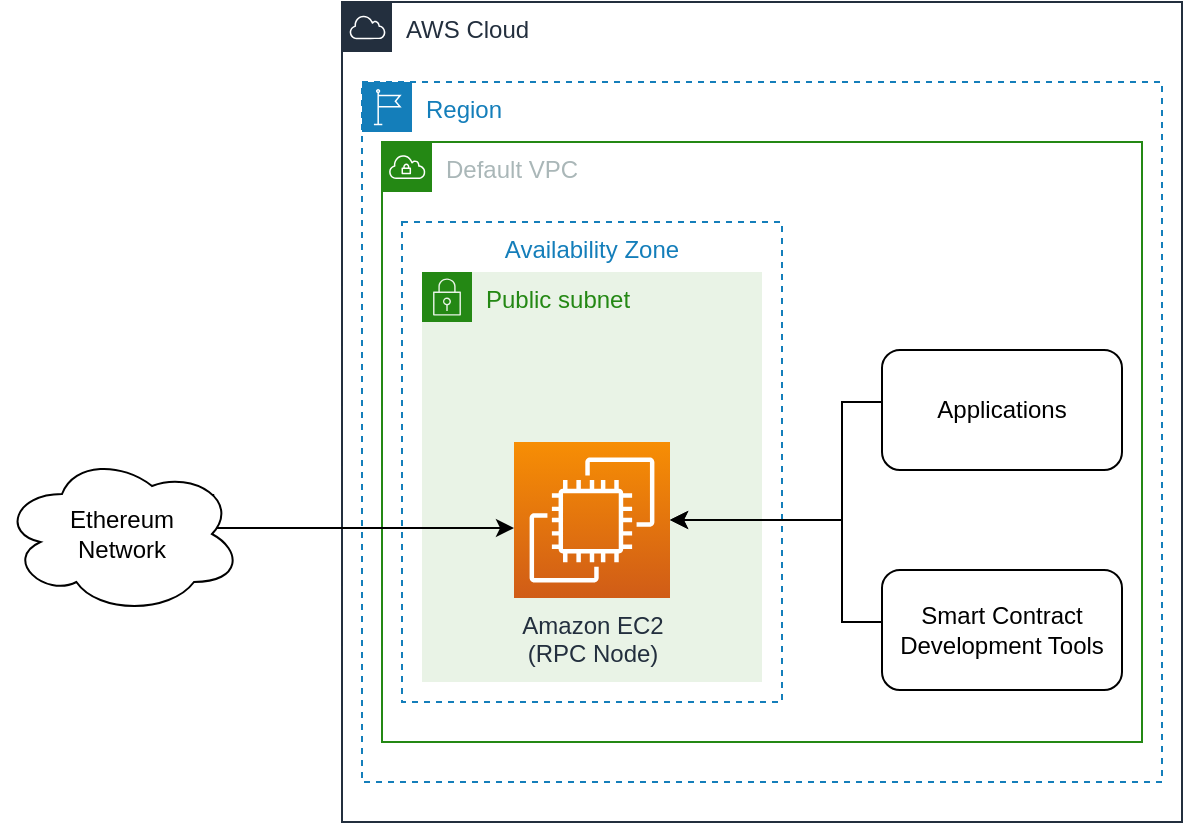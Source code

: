 <mxfile version="21.2.8" type="device" pages="3">
  <diagram name="PoC" id="fSXS_aCnG2fy4KnrYW53">
    <mxGraphModel dx="1306" dy="894" grid="1" gridSize="10" guides="1" tooltips="1" connect="1" arrows="1" fold="1" page="1" pageScale="1" pageWidth="1654" pageHeight="2336" math="0" shadow="0">
      <root>
        <mxCell id="vTrSM4ydlcIXEeYQLLQS-0" />
        <mxCell id="vTrSM4ydlcIXEeYQLLQS-1" parent="vTrSM4ydlcIXEeYQLLQS-0" />
        <mxCell id="vTrSM4ydlcIXEeYQLLQS-2" value="AWS Cloud" style="points=[[0,0],[0.25,0],[0.5,0],[0.75,0],[1,0],[1,0.25],[1,0.5],[1,0.75],[1,1],[0.75,1],[0.5,1],[0.25,1],[0,1],[0,0.75],[0,0.5],[0,0.25]];outlineConnect=0;gradientColor=none;html=1;whiteSpace=wrap;fontSize=12;fontStyle=0;container=1;pointerEvents=0;collapsible=0;recursiveResize=0;shape=mxgraph.aws4.group;grIcon=mxgraph.aws4.group_aws_cloud;strokeColor=#232F3E;fillColor=none;verticalAlign=top;align=left;spacingLeft=30;fontColor=#232F3E;dashed=0;" parent="vTrSM4ydlcIXEeYQLLQS-1" vertex="1">
          <mxGeometry x="270" y="230" width="420" height="410" as="geometry" />
        </mxCell>
        <mxCell id="vTrSM4ydlcIXEeYQLLQS-3" value="Region" style="points=[[0,0],[0.25,0],[0.5,0],[0.75,0],[1,0],[1,0.25],[1,0.5],[1,0.75],[1,1],[0.75,1],[0.5,1],[0.25,1],[0,1],[0,0.75],[0,0.5],[0,0.25]];outlineConnect=0;gradientColor=none;html=1;whiteSpace=wrap;fontSize=12;fontStyle=0;container=1;pointerEvents=0;collapsible=0;recursiveResize=0;shape=mxgraph.aws4.group;grIcon=mxgraph.aws4.group_region;strokeColor=#147EBA;fillColor=none;verticalAlign=top;align=left;spacingLeft=30;fontColor=#147EBA;dashed=1;" parent="vTrSM4ydlcIXEeYQLLQS-2" vertex="1">
          <mxGeometry x="10" y="40" width="400" height="350" as="geometry" />
        </mxCell>
        <mxCell id="vTrSM4ydlcIXEeYQLLQS-4" value="Default VPC" style="points=[[0,0],[0.25,0],[0.5,0],[0.75,0],[1,0],[1,0.25],[1,0.5],[1,0.75],[1,1],[0.75,1],[0.5,1],[0.25,1],[0,1],[0,0.75],[0,0.5],[0,0.25]];outlineConnect=0;gradientColor=none;html=1;whiteSpace=wrap;fontSize=12;fontStyle=0;container=1;pointerEvents=0;collapsible=0;recursiveResize=0;shape=mxgraph.aws4.group;grIcon=mxgraph.aws4.group_vpc;strokeColor=#248814;fillColor=none;verticalAlign=top;align=left;spacingLeft=30;fontColor=#AAB7B8;dashed=0;" parent="vTrSM4ydlcIXEeYQLLQS-3" vertex="1">
          <mxGeometry x="10" y="30" width="380" height="300" as="geometry" />
        </mxCell>
        <mxCell id="vTrSM4ydlcIXEeYQLLQS-5" value="Availability Zone" style="fillColor=none;strokeColor=#147EBA;dashed=1;verticalAlign=top;fontStyle=0;fontColor=#147EBA;" parent="vTrSM4ydlcIXEeYQLLQS-4" vertex="1">
          <mxGeometry x="10" y="40" width="190" height="240" as="geometry" />
        </mxCell>
        <mxCell id="vTrSM4ydlcIXEeYQLLQS-6" value="Public subnet" style="points=[[0,0],[0.25,0],[0.5,0],[0.75,0],[1,0],[1,0.25],[1,0.5],[1,0.75],[1,1],[0.75,1],[0.5,1],[0.25,1],[0,1],[0,0.75],[0,0.5],[0,0.25]];outlineConnect=0;gradientColor=none;html=1;whiteSpace=wrap;fontSize=12;fontStyle=0;container=0;pointerEvents=0;collapsible=0;recursiveResize=0;shape=mxgraph.aws4.group;grIcon=mxgraph.aws4.group_security_group;grStroke=0;strokeColor=#248814;fillColor=#E9F3E6;verticalAlign=top;align=left;spacingLeft=30;fontColor=#248814;dashed=0;" parent="vTrSM4ydlcIXEeYQLLQS-4" vertex="1">
          <mxGeometry x="20" y="65" width="170" height="205" as="geometry" />
        </mxCell>
        <mxCell id="vTrSM4ydlcIXEeYQLLQS-7" value="Amazon EC2&lt;br&gt;(RPC Node)" style="sketch=0;points=[[0,0,0],[0.25,0,0],[0.5,0,0],[0.75,0,0],[1,0,0],[0,1,0],[0.25,1,0],[0.5,1,0],[0.75,1,0],[1,1,0],[0,0.25,0],[0,0.5,0],[0,0.75,0],[1,0.25,0],[1,0.5,0],[1,0.75,0]];outlineConnect=0;fontColor=#232F3E;gradientColor=#F78E04;gradientDirection=north;fillColor=#D05C17;strokeColor=#ffffff;dashed=0;verticalLabelPosition=bottom;verticalAlign=top;align=center;html=1;fontSize=12;fontStyle=0;aspect=fixed;shape=mxgraph.aws4.resourceIcon;resIcon=mxgraph.aws4.ec2;" parent="vTrSM4ydlcIXEeYQLLQS-4" vertex="1">
          <mxGeometry x="66" y="150" width="78" height="78" as="geometry" />
        </mxCell>
        <mxCell id="vTrSM4ydlcIXEeYQLLQS-19" style="edgeStyle=orthogonalEdgeStyle;rounded=0;orthogonalLoop=1;jettySize=auto;html=1;exitX=0;exitY=0.5;exitDx=0;exitDy=0;fontSize=18;fontColor=#FFFFFF;entryX=1;entryY=0.5;entryDx=0;entryDy=0;entryPerimeter=0;" parent="vTrSM4ydlcIXEeYQLLQS-1" source="vTrSM4ydlcIXEeYQLLQS-20" target="vTrSM4ydlcIXEeYQLLQS-7" edge="1">
          <mxGeometry relative="1" as="geometry">
            <Array as="points">
              <mxPoint x="540" y="430" />
              <mxPoint x="520" y="430" />
              <mxPoint x="520" y="489" />
            </Array>
            <mxPoint x="678" y="489" as="targetPoint" />
          </mxGeometry>
        </mxCell>
        <mxCell id="vTrSM4ydlcIXEeYQLLQS-20" value="Applications" style="rounded=1;whiteSpace=wrap;html=1;" parent="vTrSM4ydlcIXEeYQLLQS-1" vertex="1">
          <mxGeometry x="540" y="404" width="120" height="60" as="geometry" />
        </mxCell>
        <mxCell id="vTrSM4ydlcIXEeYQLLQS-21" style="edgeStyle=orthogonalEdgeStyle;rounded=0;orthogonalLoop=1;jettySize=auto;html=1;exitX=0.88;exitY=0.25;exitDx=0;exitDy=0;exitPerimeter=0;fontSize=18;fontColor=#FFFFFF;" parent="vTrSM4ydlcIXEeYQLLQS-1" source="vTrSM4ydlcIXEeYQLLQS-24" target="vTrSM4ydlcIXEeYQLLQS-7" edge="1">
          <mxGeometry relative="1" as="geometry">
            <Array as="points">
              <mxPoint x="206" y="493" />
            </Array>
          </mxGeometry>
        </mxCell>
        <mxCell id="vTrSM4ydlcIXEeYQLLQS-24" value="Ethereum&lt;br&gt;Network" style="ellipse;shape=cloud;whiteSpace=wrap;html=1;" parent="vTrSM4ydlcIXEeYQLLQS-1" vertex="1">
          <mxGeometry x="100" y="456" width="120" height="80" as="geometry" />
        </mxCell>
        <mxCell id="vTrSM4ydlcIXEeYQLLQS-26" style="edgeStyle=orthogonalEdgeStyle;rounded=0;orthogonalLoop=1;jettySize=auto;html=1;exitX=0;exitY=0.5;exitDx=0;exitDy=0;fontSize=18;fontColor=#FFFFFF;" parent="vTrSM4ydlcIXEeYQLLQS-1" source="vTrSM4ydlcIXEeYQLLQS-27" target="vTrSM4ydlcIXEeYQLLQS-7" edge="1">
          <mxGeometry relative="1" as="geometry">
            <Array as="points">
              <mxPoint x="540" y="540" />
              <mxPoint x="520" y="540" />
              <mxPoint x="520" y="489" />
            </Array>
            <mxPoint x="678" y="489" as="targetPoint" />
          </mxGeometry>
        </mxCell>
        <mxCell id="vTrSM4ydlcIXEeYQLLQS-27" value="Smart Contract&lt;br&gt;Development Tools" style="rounded=1;whiteSpace=wrap;html=1;" parent="vTrSM4ydlcIXEeYQLLQS-1" vertex="1">
          <mxGeometry x="540" y="514" width="120" height="60" as="geometry" />
        </mxCell>
      </root>
    </mxGraphModel>
  </diagram>
  <diagram name="Small Production" id="vZe18tGGqd19In-fdr_9">
    <mxGraphModel dx="1306" dy="894" grid="1" gridSize="10" guides="1" tooltips="1" connect="1" arrows="1" fold="1" page="1" pageScale="1" pageWidth="1654" pageHeight="2336" math="0" shadow="0">
      <root>
        <mxCell id="0" />
        <mxCell id="1" parent="0" />
        <mxCell id="Ge5zIYiI3NynV6rTXDof-1" value="AWS Cloud" style="points=[[0,0],[0.25,0],[0.5,0],[0.75,0],[1,0],[1,0.25],[1,0.5],[1,0.75],[1,1],[0.75,1],[0.5,1],[0.25,1],[0,1],[0,0.75],[0,0.5],[0,0.25]];outlineConnect=0;gradientColor=none;html=1;whiteSpace=wrap;fontSize=12;fontStyle=0;container=1;pointerEvents=0;collapsible=0;recursiveResize=0;shape=mxgraph.aws4.group;grIcon=mxgraph.aws4.group_aws_cloud;strokeColor=#232F3E;fillColor=none;verticalAlign=top;align=left;spacingLeft=30;fontColor=#232F3E;dashed=0;" parent="1" vertex="1">
          <mxGeometry x="270" y="230" width="930" height="630" as="geometry" />
        </mxCell>
        <mxCell id="Ge5zIYiI3NynV6rTXDof-2" value="Region" style="points=[[0,0],[0.25,0],[0.5,0],[0.75,0],[1,0],[1,0.25],[1,0.5],[1,0.75],[1,1],[0.75,1],[0.5,1],[0.25,1],[0,1],[0,0.75],[0,0.5],[0,0.25]];outlineConnect=0;gradientColor=none;html=1;whiteSpace=wrap;fontSize=12;fontStyle=0;container=1;pointerEvents=0;collapsible=0;recursiveResize=0;shape=mxgraph.aws4.group;grIcon=mxgraph.aws4.group_region;strokeColor=#147EBA;fillColor=none;verticalAlign=top;align=left;spacingLeft=30;fontColor=#147EBA;dashed=1;" parent="Ge5zIYiI3NynV6rTXDof-1" vertex="1">
          <mxGeometry x="10" y="40" width="910" height="580" as="geometry" />
        </mxCell>
        <mxCell id="CVayiRELidXFEp9TWZML-1" value="Default VPC" style="points=[[0,0],[0.25,0],[0.5,0],[0.75,0],[1,0],[1,0.25],[1,0.5],[1,0.75],[1,1],[0.75,1],[0.5,1],[0.25,1],[0,1],[0,0.75],[0,0.5],[0,0.25]];outlineConnect=0;gradientColor=none;html=1;whiteSpace=wrap;fontSize=12;fontStyle=0;container=1;pointerEvents=0;collapsible=0;recursiveResize=0;shape=mxgraph.aws4.group;grIcon=mxgraph.aws4.group_vpc;strokeColor=#248814;fillColor=none;verticalAlign=top;align=left;spacingLeft=30;fontColor=#AAB7B8;dashed=0;" parent="Ge5zIYiI3NynV6rTXDof-2" vertex="1">
          <mxGeometry x="10" y="30" width="890" height="540" as="geometry" />
        </mxCell>
        <mxCell id="Ge5zIYiI3NynV6rTXDof-4" value="Availability Zone" style="fillColor=none;strokeColor=#147EBA;dashed=1;verticalAlign=top;fontStyle=0;fontColor=#147EBA;" parent="CVayiRELidXFEp9TWZML-1" vertex="1">
          <mxGeometry x="120" y="20" width="390" height="240" as="geometry" />
        </mxCell>
        <mxCell id="CVayiRELidXFEp9TWZML-2" value="Public subnet" style="points=[[0,0],[0.25,0],[0.5,0],[0.75,0],[1,0],[1,0.25],[1,0.5],[1,0.75],[1,1],[0.75,1],[0.5,1],[0.25,1],[0,1],[0,0.75],[0,0.5],[0,0.25]];outlineConnect=0;gradientColor=none;html=1;whiteSpace=wrap;fontSize=12;fontStyle=0;container=0;pointerEvents=0;collapsible=0;recursiveResize=0;shape=mxgraph.aws4.group;grIcon=mxgraph.aws4.group_security_group;grStroke=0;strokeColor=#248814;fillColor=#E9F3E6;verticalAlign=top;align=left;spacingLeft=30;fontColor=#248814;dashed=0;" parent="CVayiRELidXFEp9TWZML-1" vertex="1">
          <mxGeometry x="130" y="45" width="370" height="205" as="geometry" />
        </mxCell>
        <mxCell id="CVayiRELidXFEp9TWZML-5" value="Amazon EC2&lt;br&gt;(RPC Node 1)" style="sketch=0;points=[[0,0,0],[0.25,0,0],[0.5,0,0],[0.75,0,0],[1,0,0],[0,1,0],[0.25,1,0],[0.5,1,0],[0.75,1,0],[1,1,0],[0,0.25,0],[0,0.5,0],[0,0.75,0],[1,0.25,0],[1,0.5,0],[1,0.75,0]];outlineConnect=0;fontColor=#232F3E;gradientColor=#F78E04;gradientDirection=north;fillColor=#D05C17;strokeColor=#ffffff;dashed=0;verticalLabelPosition=bottom;verticalAlign=top;align=center;html=1;fontSize=12;fontStyle=0;aspect=fixed;shape=mxgraph.aws4.resourceIcon;resIcon=mxgraph.aws4.ec2;" parent="CVayiRELidXFEp9TWZML-1" vertex="1">
          <mxGeometry x="176" y="130" width="78" height="78" as="geometry" />
        </mxCell>
        <mxCell id="CVayiRELidXFEp9TWZML-9" value="Availability Zone" style="fillColor=none;strokeColor=#147EBA;dashed=1;verticalAlign=top;fontStyle=0;fontColor=#147EBA;" parent="CVayiRELidXFEp9TWZML-1" vertex="1">
          <mxGeometry x="120" y="300" width="390" height="200" as="geometry" />
        </mxCell>
        <mxCell id="CVayiRELidXFEp9TWZML-10" value="Public subnet" style="points=[[0,0],[0.25,0],[0.5,0],[0.75,0],[1,0],[1,0.25],[1,0.5],[1,0.75],[1,1],[0.75,1],[0.5,1],[0.25,1],[0,1],[0,0.75],[0,0.5],[0,0.25]];outlineConnect=0;gradientColor=none;html=1;whiteSpace=wrap;fontSize=12;fontStyle=0;container=1;pointerEvents=0;collapsible=0;recursiveResize=0;shape=mxgraph.aws4.group;grIcon=mxgraph.aws4.group_security_group;grStroke=0;strokeColor=#248814;fillColor=#E9F3E6;verticalAlign=top;align=left;spacingLeft=30;fontColor=#248814;dashed=0;" parent="CVayiRELidXFEp9TWZML-1" vertex="1">
          <mxGeometry x="130" y="320" width="370" height="170" as="geometry" />
        </mxCell>
        <mxCell id="CVayiRELidXFEp9TWZML-12" value="Amazon EC2&lt;br&gt;(RPC Node 2)" style="sketch=0;points=[[0,0,0],[0.25,0,0],[0.5,0,0],[0.75,0,0],[1,0,0],[0,1,0],[0.25,1,0],[0.5,1,0],[0.75,1,0],[1,1,0],[0,0.25,0],[0,0.5,0],[0,0.75,0],[1,0.25,0],[1,0.5,0],[1,0.75,0]];outlineConnect=0;fontColor=#232F3E;gradientColor=#F78E04;gradientDirection=north;fillColor=#D05C17;strokeColor=#ffffff;dashed=0;verticalLabelPosition=bottom;verticalAlign=top;align=center;html=1;fontSize=12;fontStyle=0;aspect=fixed;shape=mxgraph.aws4.resourceIcon;resIcon=mxgraph.aws4.ec2;" parent="CVayiRELidXFEp9TWZML-1" vertex="1">
          <mxGeometry x="180" y="360" width="78" height="78" as="geometry" />
        </mxCell>
        <mxCell id="CVayiRELidXFEp9TWZML-8" value="Auto Scaling group" style="points=[[0,0],[0.25,0],[0.5,0],[0.75,0],[1,0],[1,0.25],[1,0.5],[1,0.75],[1,1],[0.75,1],[0.5,1],[0.25,1],[0,1],[0,0.75],[0,0.5],[0,0.25]];outlineConnect=0;gradientColor=none;html=1;whiteSpace=wrap;fontSize=12;fontStyle=0;container=0;pointerEvents=0;collapsible=0;recursiveResize=0;shape=mxgraph.aws4.groupCenter;grIcon=mxgraph.aws4.group_auto_scaling_group;grStroke=1;strokeColor=#D86613;fillColor=none;verticalAlign=top;align=center;fontColor=#D86613;dashed=1;spacingTop=25;" parent="CVayiRELidXFEp9TWZML-1" vertex="1">
          <mxGeometry x="140" y="80" width="150" height="400" as="geometry" />
        </mxCell>
        <mxCell id="CVayiRELidXFEp9TWZML-47" value="" style="edgeStyle=orthogonalEdgeStyle;rounded=0;orthogonalLoop=1;jettySize=auto;html=1;fontSize=18;fontColor=#FFFFFF;entryX=1;entryY=0.5;entryDx=0;entryDy=0;entryPerimeter=0;" parent="CVayiRELidXFEp9TWZML-1" source="CVayiRELidXFEp9TWZML-34" target="CVayiRELidXFEp9TWZML-12" edge="1">
          <mxGeometry relative="1" as="geometry">
            <mxPoint x="380" y="169" as="targetPoint" />
            <Array as="points">
              <mxPoint x="330" y="169" />
              <mxPoint x="330" y="399" />
            </Array>
          </mxGeometry>
        </mxCell>
        <mxCell id="CVayiRELidXFEp9TWZML-49" value="" style="edgeStyle=orthogonalEdgeStyle;rounded=0;orthogonalLoop=1;jettySize=auto;html=1;fontSize=18;fontColor=#FFFFFF;" parent="CVayiRELidXFEp9TWZML-1" source="CVayiRELidXFEp9TWZML-34" target="CVayiRELidXFEp9TWZML-5" edge="1">
          <mxGeometry relative="1" as="geometry">
            <mxPoint x="499" y="49.999" as="targetPoint" />
          </mxGeometry>
        </mxCell>
        <mxCell id="CVayiRELidXFEp9TWZML-34" value="Application Load&lt;br&gt;Balancer&amp;nbsp;" style="sketch=0;outlineConnect=0;fontColor=#232F3E;gradientColor=none;fillColor=#4D27AA;strokeColor=none;dashed=0;verticalLabelPosition=bottom;verticalAlign=top;align=center;html=1;fontSize=12;fontStyle=0;aspect=fixed;pointerEvents=1;shape=mxgraph.aws4.application_load_balancer;" parent="CVayiRELidXFEp9TWZML-1" vertex="1">
          <mxGeometry x="590" y="130" width="78" height="78" as="geometry" />
        </mxCell>
        <mxCell id="CVayiRELidXFEp9TWZML-51" value="&lt;b&gt;&lt;font color=&quot;#ffffff&quot; style=&quot;font-size: 18px;&quot;&gt;3&lt;/font&gt;&lt;/b&gt;" style="ellipse;whiteSpace=wrap;html=1;aspect=fixed;fillColor=#FF9933;strokeColor=none;" parent="CVayiRELidXFEp9TWZML-1" vertex="1">
          <mxGeometry x="430" y="230" width="40" height="40" as="geometry" />
        </mxCell>
        <mxCell id="XfCvnqFWfbkaWjJL51KS-6" value="" style="edgeStyle=orthogonalEdgeStyle;rounded=0;orthogonalLoop=1;jettySize=auto;html=1;entryX=0;entryY=0.5;entryDx=0;entryDy=0;entryPerimeter=0;" parent="CVayiRELidXFEp9TWZML-1" source="XfCvnqFWfbkaWjJL51KS-4" target="CVayiRELidXFEp9TWZML-5" edge="1">
          <mxGeometry relative="1" as="geometry">
            <Array as="points">
              <mxPoint x="160" y="281" />
              <mxPoint x="160" y="169" />
            </Array>
          </mxGeometry>
        </mxCell>
        <mxCell id="XfCvnqFWfbkaWjJL51KS-7" value="" style="edgeStyle=orthogonalEdgeStyle;rounded=0;orthogonalLoop=1;jettySize=auto;html=1;entryX=0;entryY=0.5;entryDx=0;entryDy=0;entryPerimeter=0;" parent="CVayiRELidXFEp9TWZML-1" source="XfCvnqFWfbkaWjJL51KS-4" target="CVayiRELidXFEp9TWZML-12" edge="1">
          <mxGeometry relative="1" as="geometry">
            <Array as="points">
              <mxPoint x="160" y="281" />
              <mxPoint x="160" y="399" />
            </Array>
          </mxGeometry>
        </mxCell>
        <mxCell id="XfCvnqFWfbkaWjJL51KS-8" value="" style="edgeStyle=orthogonalEdgeStyle;rounded=0;orthogonalLoop=1;jettySize=auto;html=1;entryX=0;entryY=0.5;entryDx=0;entryDy=0;entryPerimeter=0;" parent="CVayiRELidXFEp9TWZML-1" source="XfCvnqFWfbkaWjJL51KS-4" target="CVayiRELidXFEp9TWZML-7" edge="1">
          <mxGeometry relative="1" as="geometry">
            <Array as="points">
              <mxPoint x="59" y="520" />
              <mxPoint x="380" y="520" />
              <mxPoint x="380" y="400" />
            </Array>
          </mxGeometry>
        </mxCell>
        <mxCell id="XfCvnqFWfbkaWjJL51KS-4" value="Internet Gateway" style="sketch=0;outlineConnect=0;fontColor=#232F3E;gradientColor=none;fillColor=#4D27AA;strokeColor=none;dashed=0;verticalLabelPosition=bottom;verticalAlign=top;align=center;html=1;fontSize=12;fontStyle=0;aspect=fixed;pointerEvents=1;shape=mxgraph.aws4.internet_gateway;" parent="CVayiRELidXFEp9TWZML-1" vertex="1">
          <mxGeometry x="20" y="242" width="78" height="78" as="geometry" />
        </mxCell>
        <mxCell id="CVayiRELidXFEp9TWZML-7" value="Amazon EC2&lt;br&gt;(Sync Node)" style="sketch=0;points=[[0,0,0],[0.25,0,0],[0.5,0,0],[0.75,0,0],[1,0,0],[0,1,0],[0.25,1,0],[0.5,1,0],[0.75,1,0],[1,1,0],[0,0.25,0],[0,0.5,0],[0,0.75,0],[1,0.25,0],[1,0.5,0],[1,0.75,0]];outlineConnect=0;fontColor=#232F3E;gradientColor=#F78E04;gradientDirection=north;fillColor=#D05C17;strokeColor=#ffffff;dashed=0;verticalLabelPosition=bottom;verticalAlign=top;align=center;html=1;fontSize=12;fontStyle=0;aspect=fixed;shape=mxgraph.aws4.resourceIcon;resIcon=mxgraph.aws4.ec2;" parent="CVayiRELidXFEp9TWZML-1" vertex="1">
          <mxGeometry x="400" y="360" width="78" height="78" as="geometry" />
        </mxCell>
        <mxCell id="CVayiRELidXFEp9TWZML-50" value="&lt;b&gt;&lt;font color=&quot;#ffffff&quot; style=&quot;font-size: 18px;&quot;&gt;2&lt;/font&gt;&lt;/b&gt;" style="ellipse;whiteSpace=wrap;html=1;aspect=fixed;fillColor=#FF9933;strokeColor=none;" parent="CVayiRELidXFEp9TWZML-1" vertex="1">
          <mxGeometry x="520" y="349" width="40" height="40" as="geometry" />
        </mxCell>
        <mxCell id="XfCvnqFWfbkaWjJL51KS-10" style="edgeStyle=orthogonalEdgeStyle;rounded=0;orthogonalLoop=1;jettySize=auto;html=1;entryX=1;entryY=0.75;entryDx=0;entryDy=0;entryPerimeter=0;dashed=1;strokeWidth=2;" parent="CVayiRELidXFEp9TWZML-1" source="mgMY13KYTIkaxyDkHCI5-1" target="CVayiRELidXFEp9TWZML-5" edge="1">
          <mxGeometry relative="1" as="geometry">
            <Array as="points">
              <mxPoint x="370" y="281" />
              <mxPoint x="370" y="189" />
            </Array>
          </mxGeometry>
        </mxCell>
        <mxCell id="XfCvnqFWfbkaWjJL51KS-1" value="Amazon S3 Bucket&lt;br&gt;(Node Data Snapshot)" style="sketch=0;points=[[0,0,0],[0.25,0,0],[0.5,0,0],[0.75,0,0],[1,0,0],[0,1,0],[0.25,1,0],[0.5,1,0],[0.75,1,0],[1,1,0],[0,0.25,0],[0,0.5,0],[0,0.75,0],[1,0.25,0],[1,0.5,0],[1,0.75,0]];outlineConnect=0;fontColor=#232F3E;gradientColor=#60A337;gradientDirection=north;fillColor=#277116;strokeColor=#ffffff;dashed=0;verticalLabelPosition=bottom;verticalAlign=top;align=center;html=1;fontSize=12;fontStyle=0;aspect=fixed;shape=mxgraph.aws4.resourceIcon;resIcon=mxgraph.aws4.s3;" parent="CVayiRELidXFEp9TWZML-1" vertex="1">
          <mxGeometry x="770" y="361" width="78" height="78" as="geometry" />
        </mxCell>
        <mxCell id="XfCvnqFWfbkaWjJL51KS-2" style="edgeStyle=orthogonalEdgeStyle;rounded=0;orthogonalLoop=1;jettySize=auto;html=1;exitX=1;exitY=0.5;exitDx=0;exitDy=0;exitPerimeter=0;dashed=1;strokeWidth=2;" parent="CVayiRELidXFEp9TWZML-1" source="CVayiRELidXFEp9TWZML-7" target="mgMY13KYTIkaxyDkHCI5-1" edge="1">
          <mxGeometry relative="1" as="geometry" />
        </mxCell>
        <mxCell id="CVayiRELidXFEp9TWZML-33" value="&lt;b&gt;&lt;font color=&quot;#ffffff&quot; style=&quot;font-size: 18px;&quot;&gt;1&lt;/font&gt;&lt;/b&gt;" style="ellipse;whiteSpace=wrap;html=1;aspect=fixed;fillColor=#FF9933;strokeColor=none;" parent="CVayiRELidXFEp9TWZML-1" vertex="1">
          <mxGeometry x="39" y="190" width="40" height="40" as="geometry" />
        </mxCell>
        <mxCell id="CVayiRELidXFEp9TWZML-25" value="Applications" style="rounded=1;whiteSpace=wrap;html=1;" parent="CVayiRELidXFEp9TWZML-1" vertex="1">
          <mxGeometry x="760" y="80" width="120" height="60" as="geometry" />
        </mxCell>
        <mxCell id="CVayiRELidXFEp9TWZML-36" value="Smart Contract&lt;br&gt;Development Tools" style="rounded=1;whiteSpace=wrap;html=1;" parent="CVayiRELidXFEp9TWZML-1" vertex="1">
          <mxGeometry x="760" y="190" width="120" height="60" as="geometry" />
        </mxCell>
        <mxCell id="CVayiRELidXFEp9TWZML-52" value="&lt;b&gt;&lt;font color=&quot;#ffffff&quot; style=&quot;font-size: 18px;&quot;&gt;4&lt;/font&gt;&lt;/b&gt;" style="ellipse;whiteSpace=wrap;html=1;aspect=fixed;fillColor=#FF9933;strokeColor=none;" parent="CVayiRELidXFEp9TWZML-1" vertex="1">
          <mxGeometry x="690" y="120" width="40" height="40" as="geometry" />
        </mxCell>
        <mxCell id="CVayiRELidXFEp9TWZML-35" style="edgeStyle=orthogonalEdgeStyle;rounded=0;orthogonalLoop=1;jettySize=auto;html=1;exitX=0;exitY=0.5;exitDx=0;exitDy=0;fontSize=18;fontColor=#FFFFFF;" parent="CVayiRELidXFEp9TWZML-1" source="CVayiRELidXFEp9TWZML-25" target="CVayiRELidXFEp9TWZML-34" edge="1">
          <mxGeometry relative="1" as="geometry">
            <Array as="points">
              <mxPoint x="740" y="110" />
              <mxPoint x="740" y="169" />
            </Array>
          </mxGeometry>
        </mxCell>
        <mxCell id="CVayiRELidXFEp9TWZML-37" style="edgeStyle=orthogonalEdgeStyle;rounded=0;orthogonalLoop=1;jettySize=auto;html=1;exitX=0;exitY=0.5;exitDx=0;exitDy=0;fontSize=18;fontColor=#FFFFFF;" parent="CVayiRELidXFEp9TWZML-1" source="CVayiRELidXFEp9TWZML-36" target="CVayiRELidXFEp9TWZML-34" edge="1">
          <mxGeometry relative="1" as="geometry">
            <Array as="points">
              <mxPoint x="740" y="220" />
              <mxPoint x="740" y="169" />
            </Array>
          </mxGeometry>
        </mxCell>
        <mxCell id="mgMY13KYTIkaxyDkHCI5-4" value="" style="edgeStyle=orthogonalEdgeStyle;rounded=0;orthogonalLoop=1;jettySize=auto;html=1;entryX=1;entryY=0.25;entryDx=0;entryDy=0;entryPerimeter=0;dashed=1;strokeWidth=2;" edge="1" parent="CVayiRELidXFEp9TWZML-1" source="mgMY13KYTIkaxyDkHCI5-1" target="CVayiRELidXFEp9TWZML-12">
          <mxGeometry relative="1" as="geometry">
            <Array as="points">
              <mxPoint x="638" y="280" />
              <mxPoint x="370" y="280" />
              <mxPoint x="370" y="380" />
            </Array>
          </mxGeometry>
        </mxCell>
        <mxCell id="mgMY13KYTIkaxyDkHCI5-5" value="" style="edgeStyle=orthogonalEdgeStyle;rounded=0;orthogonalLoop=1;jettySize=auto;html=1;dashed=1;strokeWidth=2;startArrow=classic;startFill=1;" edge="1" parent="CVayiRELidXFEp9TWZML-1" source="mgMY13KYTIkaxyDkHCI5-1" target="XfCvnqFWfbkaWjJL51KS-1">
          <mxGeometry relative="1" as="geometry" />
        </mxCell>
        <mxCell id="mgMY13KYTIkaxyDkHCI5-1" value="" style="sketch=0;outlineConnect=0;fontColor=#232F3E;gradientColor=none;fillColor=#4D27AA;strokeColor=none;dashed=0;verticalLabelPosition=bottom;verticalAlign=top;align=center;html=1;fontSize=12;fontStyle=0;aspect=fixed;pointerEvents=1;shape=mxgraph.aws4.endpoint;" vertex="1" parent="CVayiRELidXFEp9TWZML-1">
          <mxGeometry x="608" y="369" width="60" height="60" as="geometry" />
        </mxCell>
        <mxCell id="mgMY13KYTIkaxyDkHCI5-3" value="VPC Endpoint" style="text;html=1;strokeColor=none;fillColor=none;align=center;verticalAlign=middle;whiteSpace=wrap;rounded=0;" vertex="1" parent="CVayiRELidXFEp9TWZML-1">
          <mxGeometry x="608" y="438" width="60" height="30" as="geometry" />
        </mxCell>
        <mxCell id="XfCvnqFWfbkaWjJL51KS-5" style="edgeStyle=orthogonalEdgeStyle;rounded=0;orthogonalLoop=1;jettySize=auto;html=1;exitX=0.875;exitY=0.5;exitDx=0;exitDy=0;exitPerimeter=0;" parent="1" source="CVayiRELidXFEp9TWZML-26" target="XfCvnqFWfbkaWjJL51KS-4" edge="1">
          <mxGeometry relative="1" as="geometry" />
        </mxCell>
        <mxCell id="CVayiRELidXFEp9TWZML-26" value="Ethereum&lt;br&gt;Network" style="ellipse;shape=cloud;whiteSpace=wrap;html=1;" parent="1" vertex="1">
          <mxGeometry x="70" y="520.5" width="160" height="121" as="geometry" />
        </mxCell>
      </root>
    </mxGraphModel>
  </diagram>
  <diagram name="Large Production" id="iTve4dh5wfLRinsIEfJ3">
    <mxGraphModel dx="1306" dy="894" grid="1" gridSize="10" guides="1" tooltips="1" connect="1" arrows="1" fold="1" page="1" pageScale="1" pageWidth="1654" pageHeight="2336" math="0" shadow="0">
      <root>
        <mxCell id="kPjp37Ba6q5vGIwWxMdt-0" />
        <mxCell id="kPjp37Ba6q5vGIwWxMdt-1" parent="kPjp37Ba6q5vGIwWxMdt-0" />
        <mxCell id="kPjp37Ba6q5vGIwWxMdt-9" value="Public subnet" style="points=[[0,0],[0.25,0],[0.5,0],[0.75,0],[1,0],[1,0.25],[1,0.5],[1,0.75],[1,1],[0.75,1],[0.5,1],[0.25,1],[0,1],[0,0.75],[0,0.5],[0,0.25]];outlineConnect=0;gradientColor=none;html=1;whiteSpace=wrap;fontSize=12;fontStyle=0;container=1;pointerEvents=0;collapsible=0;recursiveResize=0;shape=mxgraph.aws4.group;grIcon=mxgraph.aws4.group_security_group;grStroke=0;strokeColor=#248814;fillColor=#E9F3E6;verticalAlign=top;align=left;spacingLeft=30;fontColor=#248814;dashed=0;" parent="kPjp37Ba6q5vGIwWxMdt-1" vertex="1">
          <mxGeometry x="160" y="640" width="831" height="170" as="geometry" />
        </mxCell>
        <mxCell id="kPjp37Ba6q5vGIwWxMdt-10" value="Amazon EC2&lt;br&gt;(Sync Node)" style="sketch=0;points=[[0,0,0],[0.25,0,0],[0.5,0,0],[0.75,0,0],[1,0,0],[0,1,0],[0.25,1,0],[0.5,1,0],[0.75,1,0],[1,1,0],[0,0.25,0],[0,0.5,0],[0,0.75,0],[1,0.25,0],[1,0.5,0],[1,0.75,0]];outlineConnect=0;fontColor=#232F3E;gradientColor=#F78E04;gradientDirection=north;fillColor=#D05C17;strokeColor=#ffffff;dashed=0;verticalLabelPosition=bottom;verticalAlign=top;align=center;html=1;fontSize=12;fontStyle=0;aspect=fixed;shape=mxgraph.aws4.resourceIcon;resIcon=mxgraph.aws4.ec2;" parent="kPjp37Ba6q5vGIwWxMdt-9" vertex="1">
          <mxGeometry x="470" y="50" width="46" height="46" as="geometry" />
        </mxCell>
        <mxCell id="kPjp37Ba6q5vGIwWxMdt-2" value="AWS Cloud" style="points=[[0,0],[0.25,0],[0.5,0],[0.75,0],[1,0],[1,0.25],[1,0.5],[1,0.75],[1,1],[0.75,1],[0.5,1],[0.25,1],[0,1],[0,0.75],[0,0.5],[0,0.25]];outlineConnect=0;gradientColor=none;html=1;whiteSpace=wrap;fontSize=12;fontStyle=0;container=1;pointerEvents=0;collapsible=0;recursiveResize=0;shape=mxgraph.aws4.group;grIcon=mxgraph.aws4.group_aws_cloud;strokeColor=#232F3E;fillColor=none;verticalAlign=top;align=left;spacingLeft=30;fontColor=#232F3E;dashed=0;" parent="kPjp37Ba6q5vGIwWxMdt-1" vertex="1">
          <mxGeometry x="120" y="230" width="930" height="620" as="geometry" />
        </mxCell>
        <mxCell id="kPjp37Ba6q5vGIwWxMdt-3" value="Region" style="points=[[0,0],[0.25,0],[0.5,0],[0.75,0],[1,0],[1,0.25],[1,0.5],[1,0.75],[1,1],[0.75,1],[0.5,1],[0.25,1],[0,1],[0,0.75],[0,0.5],[0,0.25]];outlineConnect=0;gradientColor=none;html=1;whiteSpace=wrap;fontSize=12;fontStyle=0;container=1;pointerEvents=0;collapsible=0;recursiveResize=0;shape=mxgraph.aws4.group;grIcon=mxgraph.aws4.group_region;strokeColor=#147EBA;fillColor=none;verticalAlign=top;align=left;spacingLeft=30;fontColor=#147EBA;dashed=1;" parent="kPjp37Ba6q5vGIwWxMdt-2" vertex="1">
          <mxGeometry x="10" y="40" width="909" height="570" as="geometry" />
        </mxCell>
        <mxCell id="1U_UcgCnPSTyndIsVM09-28" style="edgeStyle=orthogonalEdgeStyle;curved=1;orthogonalLoop=1;jettySize=auto;html=1;" parent="kPjp37Ba6q5vGIwWxMdt-1" source="kPjp37Ba6q5vGIwWxMdt-20" target="1U_UcgCnPSTyndIsVM09-11" edge="1">
          <mxGeometry relative="1" as="geometry" />
        </mxCell>
        <mxCell id="1U_UcgCnPSTyndIsVM09-29" value="WRITES" style="edgeLabel;html=1;align=center;verticalAlign=middle;resizable=0;points=[];" parent="1U_UcgCnPSTyndIsVM09-28" vertex="1" connectable="0">
          <mxGeometry x="-0.495" y="25" relative="1" as="geometry">
            <mxPoint as="offset" />
          </mxGeometry>
        </mxCell>
        <mxCell id="1U_UcgCnPSTyndIsVM09-30" style="edgeStyle=orthogonalEdgeStyle;curved=1;orthogonalLoop=1;jettySize=auto;html=1;exitX=0;exitY=0.5;exitDx=0;exitDy=0;" parent="kPjp37Ba6q5vGIwWxMdt-1" source="kPjp37Ba6q5vGIwWxMdt-20" target="1U_UcgCnPSTyndIsVM09-26" edge="1">
          <mxGeometry relative="1" as="geometry" />
        </mxCell>
        <mxCell id="1U_UcgCnPSTyndIsVM09-31" value="READS" style="edgeLabel;html=1;align=center;verticalAlign=middle;resizable=0;points=[];" parent="1U_UcgCnPSTyndIsVM09-30" vertex="1" connectable="0">
          <mxGeometry x="-0.624" y="-19" relative="1" as="geometry">
            <mxPoint as="offset" />
          </mxGeometry>
        </mxCell>
        <mxCell id="kPjp37Ba6q5vGIwWxMdt-20" value="Applications/ Smart Contract Development Tools" style="rounded=1;whiteSpace=wrap;html=1;" parent="kPjp37Ba6q5vGIwWxMdt-1" vertex="1">
          <mxGeometry x="490" y="910" width="120" height="60" as="geometry" />
        </mxCell>
        <mxCell id="kPjp37Ba6q5vGIwWxMdt-4" value="VPC" style="points=[[0,0],[0.25,0],[0.5,0],[0.75,0],[1,0],[1,0.25],[1,0.5],[1,0.75],[1,1],[0.75,1],[0.5,1],[0.25,1],[0,1],[0,0.75],[0,0.5],[0,0.25]];outlineConnect=0;gradientColor=none;html=1;whiteSpace=wrap;fontSize=12;fontStyle=0;container=1;pointerEvents=0;collapsible=0;recursiveResize=0;shape=mxgraph.aws4.group;grIcon=mxgraph.aws4.group_vpc;strokeColor=#248814;fillColor=none;verticalAlign=top;align=left;spacingLeft=30;fontColor=#AAB7B8;dashed=0;" parent="kPjp37Ba6q5vGIwWxMdt-1" vertex="1">
          <mxGeometry x="140" y="300" width="886" height="530" as="geometry" />
        </mxCell>
        <mxCell id="1U_UcgCnPSTyndIsVM09-22" value="ALB" style="sketch=0;outlineConnect=0;fontColor=#232F3E;gradientColor=none;fillColor=#4D27AA;strokeColor=none;dashed=0;verticalLabelPosition=bottom;verticalAlign=top;align=center;html=1;fontSize=12;fontStyle=1;aspect=fixed;pointerEvents=1;shape=mxgraph.aws4.application_load_balancer;labelPosition=center;" parent="kPjp37Ba6q5vGIwWxMdt-4" vertex="1">
          <mxGeometry x="260" y="282" width="38" height="38" as="geometry" />
        </mxCell>
        <mxCell id="1U_UcgCnPSTyndIsVM09-11" value="Write ALB" style="sketch=0;outlineConnect=0;fontColor=#232F3E;gradientColor=none;fillColor=#4D27AA;strokeColor=none;dashed=0;verticalLabelPosition=bottom;verticalAlign=top;align=center;html=1;fontSize=12;fontStyle=1;aspect=fixed;pointerEvents=1;shape=mxgraph.aws4.application_load_balancer;labelPosition=center;" parent="kPjp37Ba6q5vGIwWxMdt-4" vertex="1">
          <mxGeometry x="751" y="277.5" width="44.5" height="44.5" as="geometry" />
        </mxCell>
        <mxCell id="1U_UcgCnPSTyndIsVM09-26" value="Read ALB" style="sketch=0;outlineConnect=0;fontColor=#232F3E;gradientColor=none;fillColor=#4D27AA;strokeColor=none;dashed=0;verticalLabelPosition=bottom;verticalAlign=top;align=center;html=1;fontSize=12;fontStyle=1;aspect=fixed;pointerEvents=1;shape=mxgraph.aws4.application_load_balancer;labelPosition=center;" parent="kPjp37Ba6q5vGIwWxMdt-4" vertex="1">
          <mxGeometry x="40" y="280.75" width="38" height="38" as="geometry" />
        </mxCell>
        <mxCell id="kPjp37Ba6q5vGIwWxMdt-5" value="Availability Zone" style="fillColor=none;strokeColor=#147EBA;dashed=1;verticalAlign=top;fontStyle=0;fontColor=#147EBA;" parent="kPjp37Ba6q5vGIwWxMdt-1" vertex="1">
          <mxGeometry x="150" y="340" width="861" height="240" as="geometry" />
        </mxCell>
        <mxCell id="kPjp37Ba6q5vGIwWxMdt-6" value="Public subnet" style="points=[[0,0],[0.25,0],[0.5,0],[0.75,0],[1,0],[1,0.25],[1,0.5],[1,0.75],[1,1],[0.75,1],[0.5,1],[0.25,1],[0,1],[0,0.75],[0,0.5],[0,0.25]];outlineConnect=0;gradientColor=none;html=1;whiteSpace=wrap;fontSize=12;fontStyle=0;container=0;pointerEvents=0;collapsible=0;recursiveResize=0;shape=mxgraph.aws4.group;grIcon=mxgraph.aws4.group_security_group;grStroke=0;strokeColor=#248814;fillColor=#E9F3E6;verticalAlign=top;align=left;spacingLeft=30;fontColor=#248814;dashed=0;" parent="kPjp37Ba6q5vGIwWxMdt-1" vertex="1">
          <mxGeometry x="160" y="365" width="831" height="205" as="geometry" />
        </mxCell>
        <mxCell id="kPjp37Ba6q5vGIwWxMdt-8" value="Availability Zone" style="fillColor=none;strokeColor=#147EBA;dashed=1;verticalAlign=top;fontStyle=0;fontColor=#147EBA;" parent="kPjp37Ba6q5vGIwWxMdt-1" vertex="1">
          <mxGeometry x="150" y="620" width="861" height="200" as="geometry" />
        </mxCell>
        <mxCell id="1U_UcgCnPSTyndIsVM09-8" value="RPC Write Node" style="sketch=0;points=[[0,0,0],[0.25,0,0],[0.5,0,0],[0.75,0,0],[1,0,0],[0,1,0],[0.25,1,0],[0.5,1,0],[0.75,1,0],[1,1,0],[0,0.25,0],[0,0.5,0],[0,0.75,0],[1,0.25,0],[1,0.5,0],[1,0.75,0]];outlineConnect=0;fontColor=#232F3E;gradientColor=#F78E04;gradientDirection=north;fillColor=#D05C17;strokeColor=#ffffff;dashed=0;verticalLabelPosition=bottom;verticalAlign=top;align=center;html=1;fontSize=12;fontStyle=0;aspect=fixed;shape=mxgraph.aws4.resourceIcon;resIcon=mxgraph.aws4.ec2;" parent="kPjp37Ba6q5vGIwWxMdt-1" vertex="1">
          <mxGeometry x="755.5" y="470" width="50" height="50" as="geometry" />
        </mxCell>
        <mxCell id="1U_UcgCnPSTyndIsVM09-9" value="RPC Write Node" style="sketch=0;points=[[0,0,0],[0.25,0,0],[0.5,0,0],[0.75,0,0],[1,0,0],[0,1,0],[0.25,1,0],[0.5,1,0],[0.75,1,0],[1,1,0],[0,0.25,0],[0,0.5,0],[0,0.75,0],[1,0.25,0],[1,0.5,0],[1,0.75,0]];outlineConnect=0;fontColor=#232F3E;gradientColor=#F78E04;gradientDirection=north;fillColor=#D05C17;strokeColor=#ffffff;dashed=0;verticalLabelPosition=bottom;verticalAlign=top;align=center;html=1;fontSize=12;fontStyle=0;aspect=fixed;shape=mxgraph.aws4.resourceIcon;resIcon=mxgraph.aws4.ec2;" parent="kPjp37Ba6q5vGIwWxMdt-1" vertex="1">
          <mxGeometry x="755.5" y="680" width="50" height="50" as="geometry" />
        </mxCell>
        <mxCell id="1U_UcgCnPSTyndIsVM09-10" value="Write ASG" style="points=[[0,0],[0.25,0],[0.5,0],[0.75,0],[1,0],[1,0.25],[1,0.5],[1,0.75],[1,1],[0.75,1],[0.5,1],[0.25,1],[0,1],[0,0.75],[0,0.5],[0,0.25]];outlineConnect=0;gradientColor=none;html=1;whiteSpace=wrap;fontSize=12;fontStyle=0;container=0;pointerEvents=0;collapsible=0;recursiveResize=0;shape=mxgraph.aws4.groupCenter;grIcon=mxgraph.aws4.group_auto_scaling_group;grStroke=1;strokeColor=#D86613;fillColor=none;verticalAlign=top;align=center;fontColor=#D86613;dashed=1;spacingTop=25;" parent="kPjp37Ba6q5vGIwWxMdt-1" vertex="1">
          <mxGeometry x="711" y="400" width="139" height="400" as="geometry" />
        </mxCell>
        <mxCell id="1U_UcgCnPSTyndIsVM09-12" style="edgeStyle=orthogonalEdgeStyle;rounded=0;orthogonalLoop=1;jettySize=auto;html=1;" parent="kPjp37Ba6q5vGIwWxMdt-1" source="1U_UcgCnPSTyndIsVM09-11" target="1U_UcgCnPSTyndIsVM09-10" edge="1">
          <mxGeometry relative="1" as="geometry" />
        </mxCell>
        <mxCell id="1U_UcgCnPSTyndIsVM09-13" style="edgeStyle=orthogonalEdgeStyle;orthogonalLoop=1;jettySize=auto;html=1;exitX=0.5;exitY=0;exitDx=0;exitDy=0;exitPerimeter=0;entryX=0;entryY=0.5;entryDx=0;entryDy=0;curved=1;" parent="kPjp37Ba6q5vGIwWxMdt-1" source="kPjp37Ba6q5vGIwWxMdt-10" target="1U_UcgCnPSTyndIsVM09-10" edge="1">
          <mxGeometry relative="1" as="geometry" />
        </mxCell>
        <mxCell id="kPjp37Ba6q5vGIwWxMdt-12" value="Read ASG" style="points=[[0,0],[0.25,0],[0.5,0],[0.75,0],[1,0],[1,0.25],[1,0.5],[1,0.75],[1,1],[0.75,1],[0.5,1],[0.25,1],[0,1],[0,0.75],[0,0.5],[0,0.25]];outlineConnect=0;gradientColor=none;html=1;whiteSpace=wrap;fontSize=12;fontStyle=0;container=0;pointerEvents=0;collapsible=0;recursiveResize=0;shape=mxgraph.aws4.groupCenter;grIcon=mxgraph.aws4.group_auto_scaling_group;grStroke=1;strokeColor=#D86613;fillColor=none;verticalAlign=top;align=center;fontColor=#D86613;dashed=1;spacingTop=25;" parent="kPjp37Ba6q5vGIwWxMdt-1" vertex="1">
          <mxGeometry x="460" y="400" width="130" height="400" as="geometry" />
        </mxCell>
        <mxCell id="kPjp37Ba6q5vGIwWxMdt-16" style="edgeStyle=orthogonalEdgeStyle;curved=1;rounded=0;orthogonalLoop=1;jettySize=auto;html=1;entryX=1;entryY=0.5;entryDx=0;entryDy=0;fontSize=18;fontColor=#FFFFFF;exitX=0.5;exitY=0;exitDx=0;exitDy=0;exitPerimeter=0;" parent="kPjp37Ba6q5vGIwWxMdt-1" source="kPjp37Ba6q5vGIwWxMdt-10" target="kPjp37Ba6q5vGIwWxMdt-12" edge="1">
          <mxGeometry relative="1" as="geometry">
            <mxPoint x="665.5" y="700" as="sourcePoint" />
          </mxGeometry>
        </mxCell>
        <mxCell id="kPjp37Ba6q5vGIwWxMdt-7" value="RPC Read Node" style="sketch=0;points=[[0,0,0],[0.25,0,0],[0.5,0,0],[0.75,0,0],[1,0,0],[0,1,0],[0.25,1,0],[0.5,1,0],[0.75,1,0],[1,1,0],[0,0.25,0],[0,0.5,0],[0,0.75,0],[1,0.25,0],[1,0.5,0],[1,0.75,0]];outlineConnect=0;fontColor=#232F3E;gradientColor=#F78E04;gradientDirection=north;fillColor=#D05C17;strokeColor=#ffffff;dashed=0;verticalLabelPosition=bottom;verticalAlign=top;align=center;html=1;fontSize=12;fontStyle=0;aspect=fixed;shape=mxgraph.aws4.resourceIcon;resIcon=mxgraph.aws4.ec2;" parent="kPjp37Ba6q5vGIwWxMdt-1" vertex="1">
          <mxGeometry x="500" y="470" width="50" height="50" as="geometry" />
        </mxCell>
        <mxCell id="kPjp37Ba6q5vGIwWxMdt-11" value="RPC Read Node" style="sketch=0;points=[[0,0,0],[0.25,0,0],[0.5,0,0],[0.75,0,0],[1,0,0],[0,1,0],[0.25,1,0],[0.5,1,0],[0.75,1,0],[1,1,0],[0,0.25,0],[0,0.5,0],[0,0.75,0],[1,0.25,0],[1,0.5,0],[1,0.75,0]];outlineConnect=0;fontColor=#232F3E;gradientColor=#F78E04;gradientDirection=north;fillColor=#D05C17;strokeColor=#ffffff;dashed=0;verticalLabelPosition=bottom;verticalAlign=top;align=center;html=1;fontSize=12;fontStyle=0;aspect=fixed;shape=mxgraph.aws4.resourceIcon;resIcon=mxgraph.aws4.ec2;" parent="kPjp37Ba6q5vGIwWxMdt-1" vertex="1">
          <mxGeometry x="500" y="680" width="50" height="50" as="geometry" />
        </mxCell>
        <mxCell id="1U_UcgCnPSTyndIsVM09-25" style="edgeStyle=orthogonalEdgeStyle;curved=1;orthogonalLoop=1;jettySize=auto;html=1;exitX=1;exitY=0.5;exitDx=0;exitDy=0;" parent="kPjp37Ba6q5vGIwWxMdt-1" source="1U_UcgCnPSTyndIsVM09-15" target="1U_UcgCnPSTyndIsVM09-22" edge="1">
          <mxGeometry relative="1" as="geometry">
            <Array as="points">
              <mxPoint x="410" y="601" />
              <mxPoint x="410" y="601" />
            </Array>
          </mxGeometry>
        </mxCell>
        <mxCell id="1U_UcgCnPSTyndIsVM09-15" value="Cache ASG" style="points=[[0,0],[0.25,0],[0.5,0],[0.75,0],[1,0],[1,0.25],[1,0.5],[1,0.75],[1,1],[0.75,1],[0.5,1],[0.25,1],[0,1],[0,0.75],[0,0.5],[0,0.25]];outlineConnect=0;gradientColor=none;html=1;whiteSpace=wrap;fontSize=12;fontStyle=0;container=0;pointerEvents=0;collapsible=0;recursiveResize=0;shape=mxgraph.aws4.groupCenter;grIcon=mxgraph.aws4.group_auto_scaling_group;grStroke=1;strokeColor=#D86613;fillColor=none;verticalAlign=top;align=center;fontColor=#D86613;dashed=1;spacingTop=25;" parent="kPjp37Ba6q5vGIwWxMdt-1" vertex="1">
          <mxGeometry x="250" y="400" width="130" height="400" as="geometry" />
        </mxCell>
        <mxCell id="1U_UcgCnPSTyndIsVM09-16" value="Cache" style="sketch=0;points=[[0,0,0],[0.25,0,0],[0.5,0,0],[0.75,0,0],[1,0,0],[0,1,0],[0.25,1,0],[0.5,1,0],[0.75,1,0],[1,1,0],[0,0.25,0],[0,0.5,0],[0,0.75,0],[1,0.25,0],[1,0.5,0],[1,0.75,0]];outlineConnect=0;fontColor=#232F3E;gradientColor=#F78E04;gradientDirection=north;fillColor=#D05C17;strokeColor=#ffffff;dashed=0;verticalLabelPosition=bottom;verticalAlign=top;align=center;html=1;fontSize=12;fontStyle=0;aspect=fixed;shape=mxgraph.aws4.resourceIcon;resIcon=mxgraph.aws4.ec2;" parent="kPjp37Ba6q5vGIwWxMdt-1" vertex="1">
          <mxGeometry x="290" y="470" width="50" height="50" as="geometry" />
        </mxCell>
        <mxCell id="1U_UcgCnPSTyndIsVM09-17" value="Cache" style="sketch=0;points=[[0,0,0],[0.25,0,0],[0.5,0,0],[0.75,0,0],[1,0,0],[0,1,0],[0.25,1,0],[0.5,1,0],[0.75,1,0],[1,1,0],[0,0.25,0],[0,0.5,0],[0,0.75,0],[1,0.25,0],[1,0.5,0],[1,0.75,0]];outlineConnect=0;fontColor=#232F3E;gradientColor=#F78E04;gradientDirection=north;fillColor=#D05C17;strokeColor=#ffffff;dashed=0;verticalLabelPosition=bottom;verticalAlign=top;align=center;html=1;fontSize=12;fontStyle=0;aspect=fixed;shape=mxgraph.aws4.resourceIcon;resIcon=mxgraph.aws4.ec2;" parent="kPjp37Ba6q5vGIwWxMdt-1" vertex="1">
          <mxGeometry x="290" y="690" width="50" height="50" as="geometry" />
        </mxCell>
        <mxCell id="1U_UcgCnPSTyndIsVM09-18" value="" style="endArrow=classic;html=1;curved=1;" parent="kPjp37Ba6q5vGIwWxMdt-1" edge="1">
          <mxGeometry relative="1" as="geometry">
            <mxPoint x="540" y="560" as="sourcePoint" />
            <mxPoint x="640" y="560" as="targetPoint" />
          </mxGeometry>
        </mxCell>
        <mxCell id="1U_UcgCnPSTyndIsVM09-19" value="Label" style="edgeLabel;resizable=0;html=1;align=center;verticalAlign=middle;" parent="1U_UcgCnPSTyndIsVM09-18" connectable="0" vertex="1">
          <mxGeometry relative="1" as="geometry" />
        </mxCell>
        <mxCell id="1U_UcgCnPSTyndIsVM09-20" value="" style="endArrow=classic;html=1;curved=1;" parent="kPjp37Ba6q5vGIwWxMdt-1" edge="1">
          <mxGeometry relative="1" as="geometry">
            <mxPoint x="540" y="560" as="sourcePoint" />
            <mxPoint x="640" y="560" as="targetPoint" />
          </mxGeometry>
        </mxCell>
        <mxCell id="1U_UcgCnPSTyndIsVM09-21" value="Label" style="edgeLabel;resizable=0;html=1;align=center;verticalAlign=middle;" parent="1U_UcgCnPSTyndIsVM09-20" connectable="0" vertex="1">
          <mxGeometry relative="1" as="geometry" />
        </mxCell>
        <mxCell id="1U_UcgCnPSTyndIsVM09-24" style="edgeStyle=orthogonalEdgeStyle;curved=1;orthogonalLoop=1;jettySize=auto;html=1;entryX=0;entryY=0.5;entryDx=0;entryDy=0;" parent="kPjp37Ba6q5vGIwWxMdt-1" source="1U_UcgCnPSTyndIsVM09-22" target="kPjp37Ba6q5vGIwWxMdt-12" edge="1">
          <mxGeometry relative="1" as="geometry" />
        </mxCell>
        <mxCell id="1U_UcgCnPSTyndIsVM09-27" style="edgeStyle=orthogonalEdgeStyle;curved=1;orthogonalLoop=1;jettySize=auto;html=1;entryX=0;entryY=0.5;entryDx=0;entryDy=0;" parent="kPjp37Ba6q5vGIwWxMdt-1" source="1U_UcgCnPSTyndIsVM09-26" target="1U_UcgCnPSTyndIsVM09-15" edge="1">
          <mxGeometry relative="1" as="geometry" />
        </mxCell>
      </root>
    </mxGraphModel>
  </diagram>
</mxfile>
